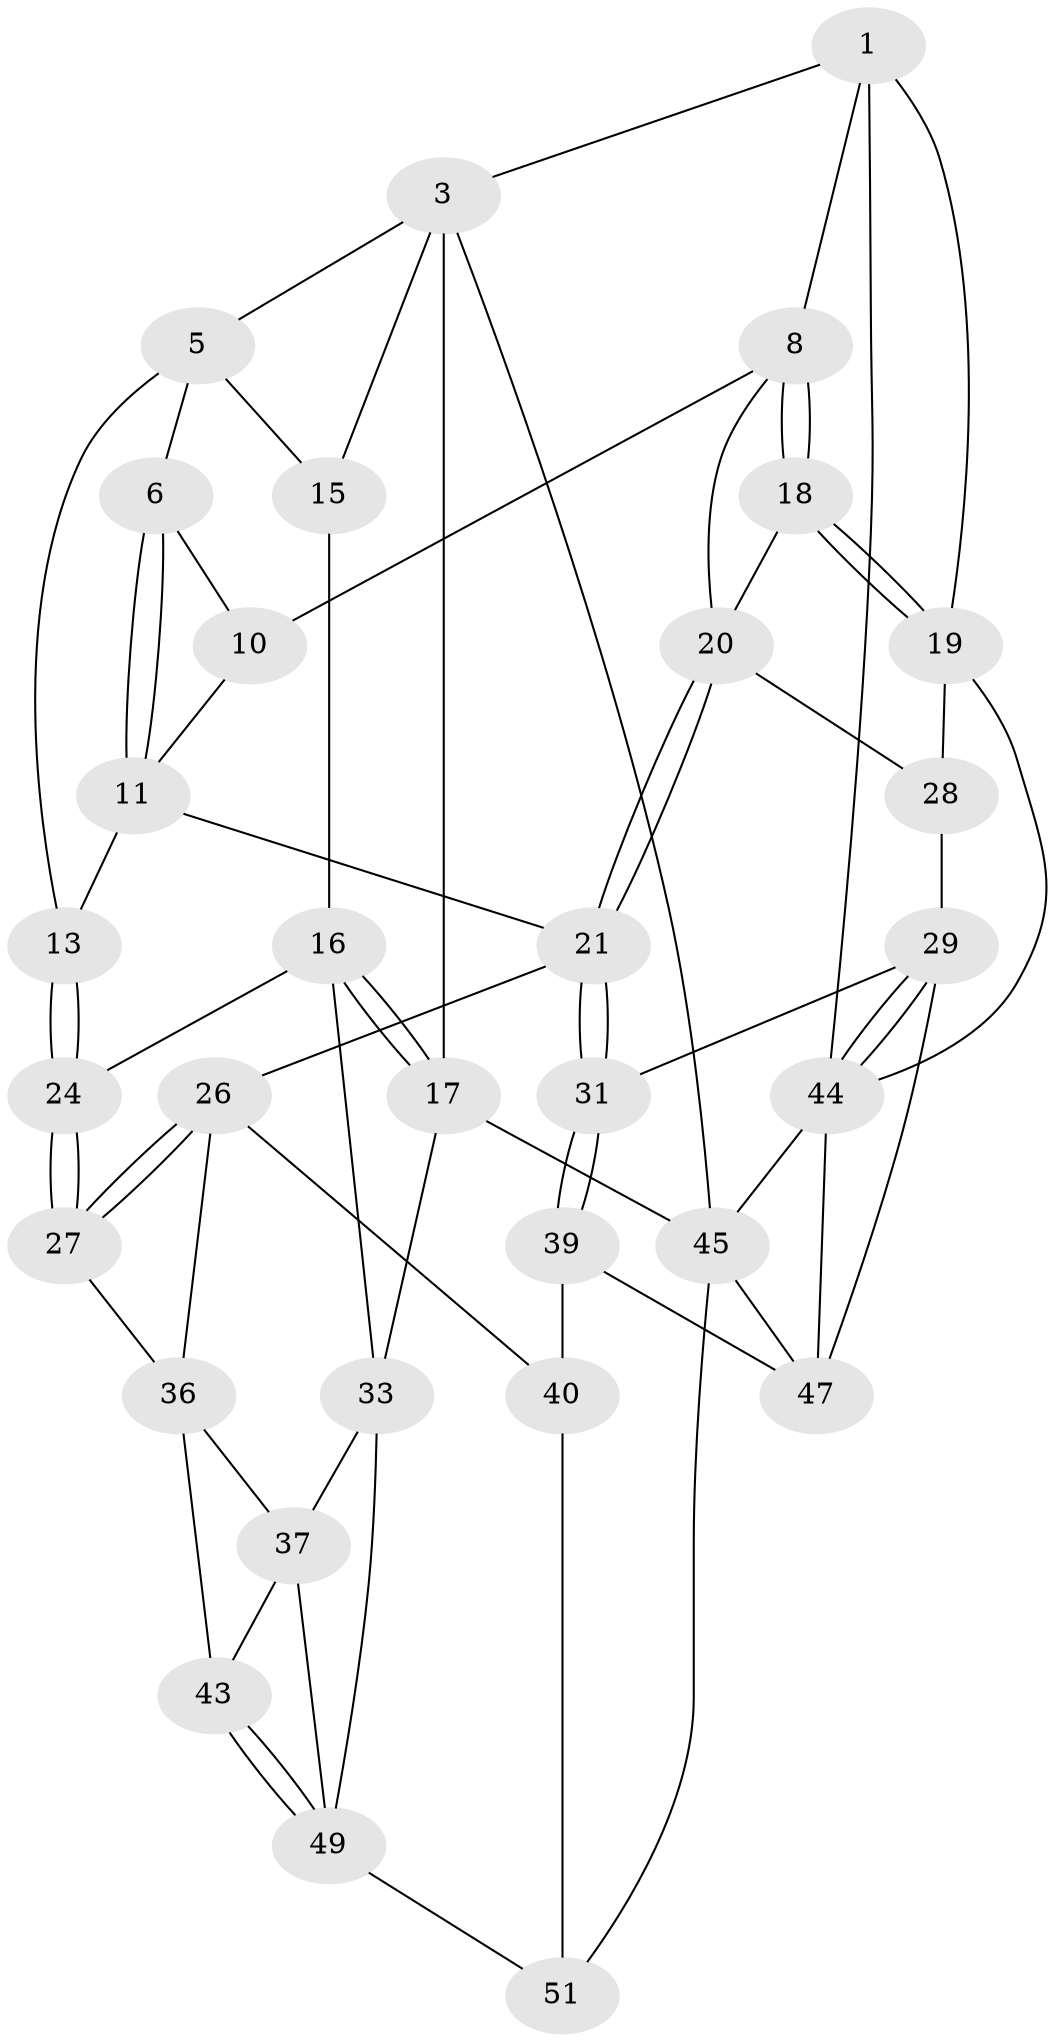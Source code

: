 // Generated by graph-tools (version 1.1) at 2025/24/03/03/25 07:24:35]
// undirected, 32 vertices, 71 edges
graph export_dot {
graph [start="1"]
  node [color=gray90,style=filled];
  1 [pos="+0.7410542443454909+0",super="+2"];
  3 [pos="+0+0",super="+4"];
  5 [pos="+0.39677459263257236+0",super="+14"];
  6 [pos="+0.49114210639890327+0",super="+7"];
  8 [pos="+0.8224596296551256+0.08629738227832544",super="+9"];
  10 [pos="+0.6738346045158646+0.16811842173570457"];
  11 [pos="+0.53266401139332+0.13945802264624862",super="+12"];
  13 [pos="+0.3047660305458768+0.2275113241578576"];
  15 [pos="+0.12459475134706822+0.044607441411298084"];
  16 [pos="+0.03042537030425957+0.25210750928787246",super="+25"];
  17 [pos="+0+0.30727419151532454",super="+35"];
  18 [pos="+1+0.20687851530065093"];
  19 [pos="+1+0.2301707298256496",super="+32"];
  20 [pos="+0.7242469274423067+0.30356123850546934",super="+23"];
  21 [pos="+0.6287247025982932+0.4024920509952173",super="+22"];
  24 [pos="+0.27994531832139813+0.28679410667438876"];
  26 [pos="+0.5166459375854886+0.4370502709895073",super="+41"];
  27 [pos="+0.4066399201671291+0.43018634807524764"];
  28 [pos="+0.852545981335748+0.4387339373337315"];
  29 [pos="+0.7805382837899333+0.5264606615826876",super="+30"];
  31 [pos="+0.7218370327303596+0.5362767117814213"];
  33 [pos="+0.11893565670458149+0.5666427942455471",super="+34"];
  36 [pos="+0.39057587389814863+0.4588897909471657",super="+42"];
  37 [pos="+0.33562535774660346+0.5267179075568292",super="+38"];
  39 [pos="+0.6703864892360754+0.5961123499759533",super="+53"];
  40 [pos="+0.577176455383627+0.6424352845545943",super="+50"];
  43 [pos="+0.43421721587208423+0.5965345789465863"];
  44 [pos="+1+0.8570616566878837",super="+46"];
  45 [pos="+0+1",super="+54"];
  47 [pos="+1+1",super="+48"];
  49 [pos="+0.38370450089006575+0.671797682371966",super="+52"];
  51 [pos="+0.4205267631502059+0.8119598900780887"];
  1 -- 8;
  1 -- 3;
  1 -- 19;
  1 -- 44;
  3 -- 17;
  3 -- 45;
  3 -- 5;
  3 -- 15;
  5 -- 6;
  5 -- 13;
  5 -- 15;
  6 -- 11;
  6 -- 11;
  6 -- 10;
  8 -- 18;
  8 -- 18;
  8 -- 10;
  8 -- 20;
  10 -- 11;
  11 -- 13;
  11 -- 21;
  13 -- 24;
  13 -- 24;
  15 -- 16;
  16 -- 17;
  16 -- 17;
  16 -- 24;
  16 -- 33;
  17 -- 45;
  17 -- 33;
  18 -- 19;
  18 -- 19;
  18 -- 20;
  19 -- 28;
  19 -- 44;
  20 -- 21;
  20 -- 21;
  20 -- 28;
  21 -- 31;
  21 -- 31;
  21 -- 26;
  24 -- 27;
  24 -- 27;
  26 -- 27;
  26 -- 27;
  26 -- 40;
  26 -- 36;
  27 -- 36;
  28 -- 29;
  29 -- 44;
  29 -- 44;
  29 -- 31;
  29 -- 47;
  31 -- 39;
  31 -- 39;
  33 -- 49;
  33 -- 37;
  36 -- 37;
  36 -- 43;
  37 -- 43;
  37 -- 49;
  39 -- 40 [weight=2];
  39 -- 47;
  40 -- 51;
  43 -- 49;
  43 -- 49;
  44 -- 45;
  44 -- 47;
  45 -- 51;
  45 -- 47;
  49 -- 51;
}
